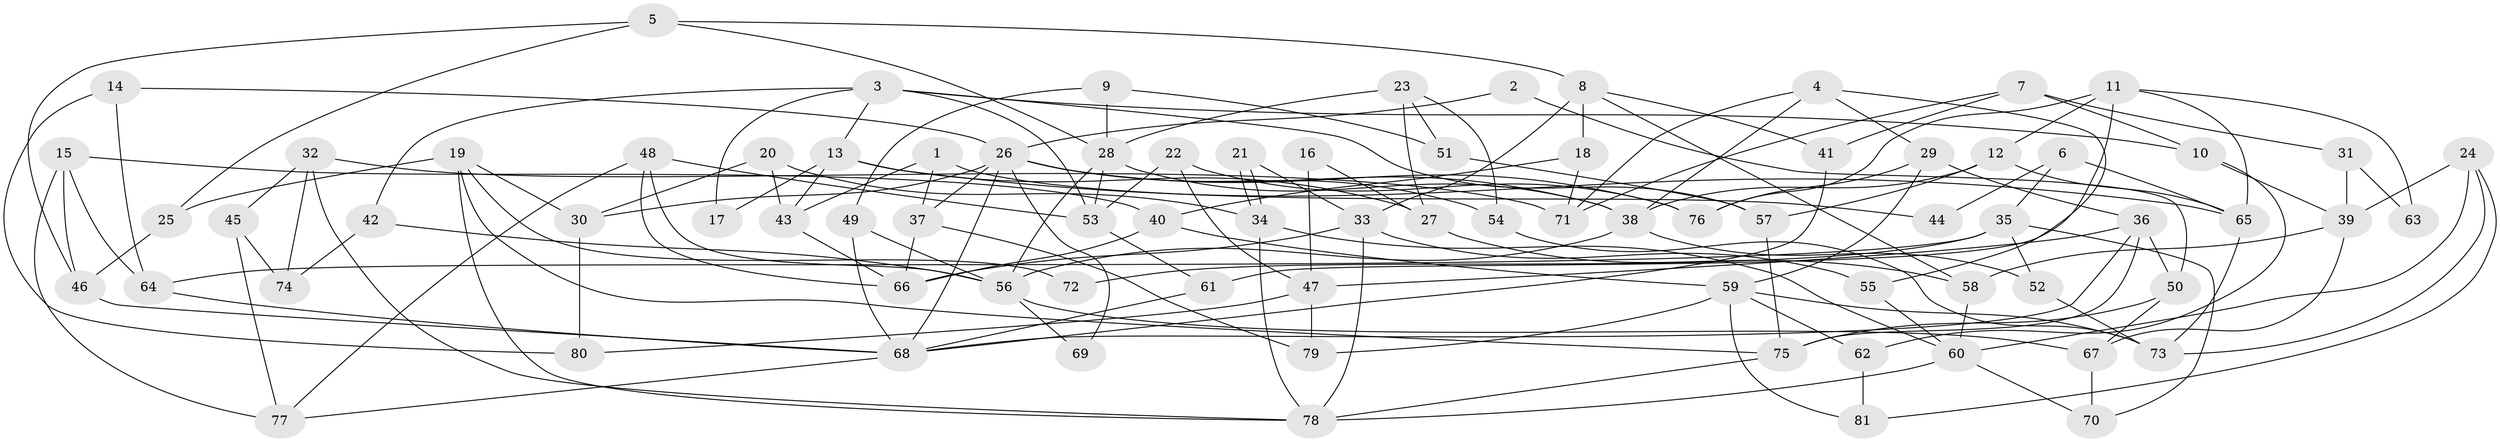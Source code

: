 // coarse degree distribution, {3: 0.19607843137254902, 4: 0.19607843137254902, 8: 0.0196078431372549, 5: 0.17647058823529413, 7: 0.13725490196078433, 9: 0.058823529411764705, 6: 0.13725490196078433, 1: 0.0196078431372549, 2: 0.058823529411764705}
// Generated by graph-tools (version 1.1) at 2025/42/03/06/25 10:42:01]
// undirected, 81 vertices, 162 edges
graph export_dot {
graph [start="1"]
  node [color=gray90,style=filled];
  1;
  2;
  3;
  4;
  5;
  6;
  7;
  8;
  9;
  10;
  11;
  12;
  13;
  14;
  15;
  16;
  17;
  18;
  19;
  20;
  21;
  22;
  23;
  24;
  25;
  26;
  27;
  28;
  29;
  30;
  31;
  32;
  33;
  34;
  35;
  36;
  37;
  38;
  39;
  40;
  41;
  42;
  43;
  44;
  45;
  46;
  47;
  48;
  49;
  50;
  51;
  52;
  53;
  54;
  55;
  56;
  57;
  58;
  59;
  60;
  61;
  62;
  63;
  64;
  65;
  66;
  67;
  68;
  69;
  70;
  71;
  72;
  73;
  74;
  75;
  76;
  77;
  78;
  79;
  80;
  81;
  1 -- 43;
  1 -- 37;
  1 -- 44;
  2 -- 26;
  2 -- 50;
  3 -- 13;
  3 -- 10;
  3 -- 17;
  3 -- 42;
  3 -- 53;
  3 -- 57;
  4 -- 38;
  4 -- 55;
  4 -- 29;
  4 -- 71;
  5 -- 25;
  5 -- 46;
  5 -- 8;
  5 -- 28;
  6 -- 35;
  6 -- 65;
  6 -- 44;
  7 -- 71;
  7 -- 10;
  7 -- 31;
  7 -- 41;
  8 -- 18;
  8 -- 33;
  8 -- 41;
  8 -- 58;
  9 -- 28;
  9 -- 51;
  9 -- 49;
  10 -- 39;
  10 -- 62;
  11 -- 12;
  11 -- 76;
  11 -- 61;
  11 -- 63;
  11 -- 65;
  12 -- 57;
  12 -- 38;
  12 -- 65;
  13 -- 27;
  13 -- 65;
  13 -- 17;
  13 -- 43;
  14 -- 80;
  14 -- 26;
  14 -- 64;
  15 -- 77;
  15 -- 64;
  15 -- 40;
  15 -- 46;
  16 -- 27;
  16 -- 47;
  18 -- 71;
  18 -- 40;
  19 -- 30;
  19 -- 78;
  19 -- 25;
  19 -- 72;
  19 -- 75;
  20 -- 43;
  20 -- 34;
  20 -- 30;
  21 -- 33;
  21 -- 34;
  21 -- 34;
  22 -- 53;
  22 -- 76;
  22 -- 47;
  23 -- 54;
  23 -- 28;
  23 -- 27;
  23 -- 51;
  24 -- 60;
  24 -- 73;
  24 -- 39;
  24 -- 81;
  25 -- 46;
  26 -- 68;
  26 -- 38;
  26 -- 30;
  26 -- 37;
  26 -- 54;
  26 -- 69;
  26 -- 76;
  27 -- 58;
  28 -- 53;
  28 -- 38;
  28 -- 56;
  29 -- 36;
  29 -- 59;
  29 -- 76;
  30 -- 80;
  31 -- 39;
  31 -- 63;
  32 -- 74;
  32 -- 78;
  32 -- 45;
  32 -- 71;
  33 -- 66;
  33 -- 55;
  33 -- 78;
  34 -- 60;
  34 -- 78;
  35 -- 70;
  35 -- 64;
  35 -- 52;
  35 -- 72;
  36 -- 68;
  36 -- 75;
  36 -- 47;
  36 -- 50;
  37 -- 79;
  37 -- 66;
  38 -- 56;
  38 -- 52;
  39 -- 67;
  39 -- 58;
  40 -- 59;
  40 -- 66;
  41 -- 68;
  42 -- 56;
  42 -- 74;
  43 -- 66;
  45 -- 77;
  45 -- 74;
  46 -- 68;
  47 -- 79;
  47 -- 80;
  48 -- 66;
  48 -- 53;
  48 -- 56;
  48 -- 77;
  49 -- 56;
  49 -- 68;
  50 -- 75;
  50 -- 67;
  51 -- 57;
  52 -- 73;
  53 -- 61;
  54 -- 73;
  55 -- 60;
  56 -- 67;
  56 -- 69;
  57 -- 75;
  58 -- 60;
  59 -- 73;
  59 -- 62;
  59 -- 79;
  59 -- 81;
  60 -- 78;
  60 -- 70;
  61 -- 68;
  62 -- 81;
  64 -- 68;
  65 -- 73;
  67 -- 70;
  68 -- 77;
  75 -- 78;
}
